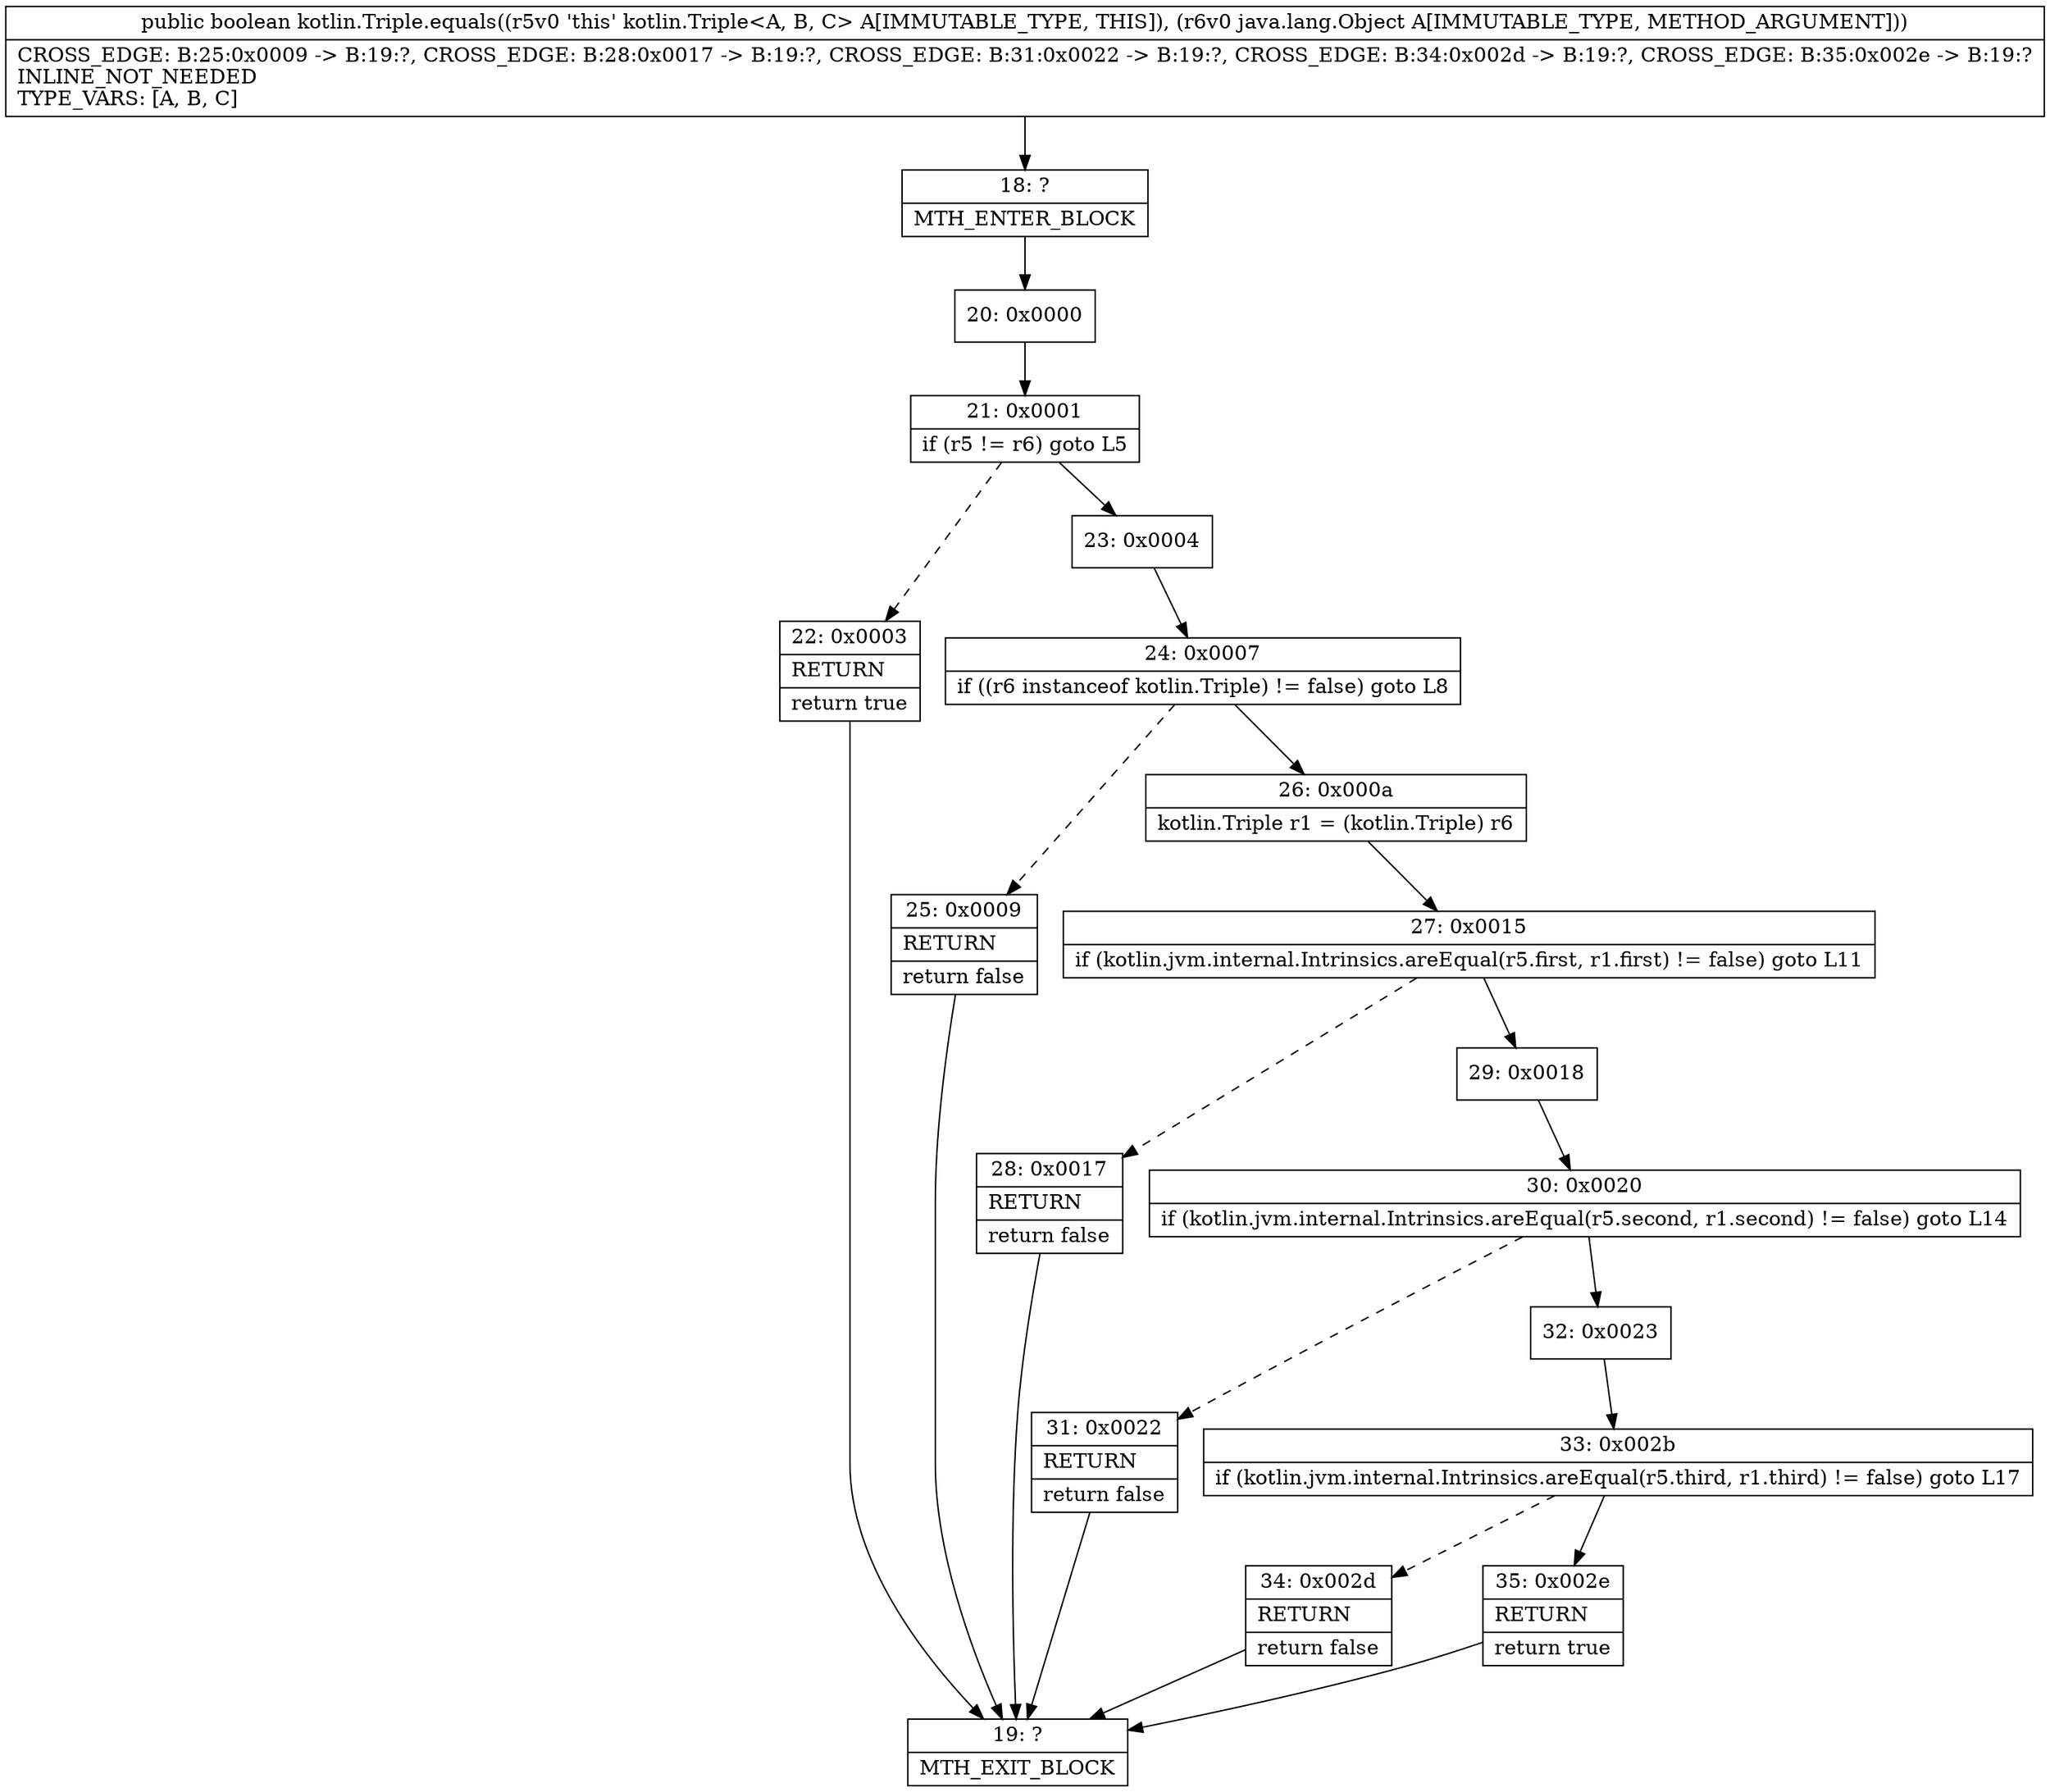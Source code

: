 digraph "CFG forkotlin.Triple.equals(Ljava\/lang\/Object;)Z" {
Node_18 [shape=record,label="{18\:\ ?|MTH_ENTER_BLOCK\l}"];
Node_20 [shape=record,label="{20\:\ 0x0000}"];
Node_21 [shape=record,label="{21\:\ 0x0001|if (r5 != r6) goto L5\l}"];
Node_22 [shape=record,label="{22\:\ 0x0003|RETURN\l|return true\l}"];
Node_19 [shape=record,label="{19\:\ ?|MTH_EXIT_BLOCK\l}"];
Node_23 [shape=record,label="{23\:\ 0x0004}"];
Node_24 [shape=record,label="{24\:\ 0x0007|if ((r6 instanceof kotlin.Triple) != false) goto L8\l}"];
Node_25 [shape=record,label="{25\:\ 0x0009|RETURN\l|return false\l}"];
Node_26 [shape=record,label="{26\:\ 0x000a|kotlin.Triple r1 = (kotlin.Triple) r6\l}"];
Node_27 [shape=record,label="{27\:\ 0x0015|if (kotlin.jvm.internal.Intrinsics.areEqual(r5.first, r1.first) != false) goto L11\l}"];
Node_28 [shape=record,label="{28\:\ 0x0017|RETURN\l|return false\l}"];
Node_29 [shape=record,label="{29\:\ 0x0018}"];
Node_30 [shape=record,label="{30\:\ 0x0020|if (kotlin.jvm.internal.Intrinsics.areEqual(r5.second, r1.second) != false) goto L14\l}"];
Node_31 [shape=record,label="{31\:\ 0x0022|RETURN\l|return false\l}"];
Node_32 [shape=record,label="{32\:\ 0x0023}"];
Node_33 [shape=record,label="{33\:\ 0x002b|if (kotlin.jvm.internal.Intrinsics.areEqual(r5.third, r1.third) != false) goto L17\l}"];
Node_34 [shape=record,label="{34\:\ 0x002d|RETURN\l|return false\l}"];
Node_35 [shape=record,label="{35\:\ 0x002e|RETURN\l|return true\l}"];
MethodNode[shape=record,label="{public boolean kotlin.Triple.equals((r5v0 'this' kotlin.Triple\<A, B, C\> A[IMMUTABLE_TYPE, THIS]), (r6v0 java.lang.Object A[IMMUTABLE_TYPE, METHOD_ARGUMENT]))  | CROSS_EDGE: B:25:0x0009 \-\> B:19:?, CROSS_EDGE: B:28:0x0017 \-\> B:19:?, CROSS_EDGE: B:31:0x0022 \-\> B:19:?, CROSS_EDGE: B:34:0x002d \-\> B:19:?, CROSS_EDGE: B:35:0x002e \-\> B:19:?\lINLINE_NOT_NEEDED\lTYPE_VARS: [A, B, C]\l}"];
MethodNode -> Node_18;Node_18 -> Node_20;
Node_20 -> Node_21;
Node_21 -> Node_22[style=dashed];
Node_21 -> Node_23;
Node_22 -> Node_19;
Node_23 -> Node_24;
Node_24 -> Node_25[style=dashed];
Node_24 -> Node_26;
Node_25 -> Node_19;
Node_26 -> Node_27;
Node_27 -> Node_28[style=dashed];
Node_27 -> Node_29;
Node_28 -> Node_19;
Node_29 -> Node_30;
Node_30 -> Node_31[style=dashed];
Node_30 -> Node_32;
Node_31 -> Node_19;
Node_32 -> Node_33;
Node_33 -> Node_34[style=dashed];
Node_33 -> Node_35;
Node_34 -> Node_19;
Node_35 -> Node_19;
}

